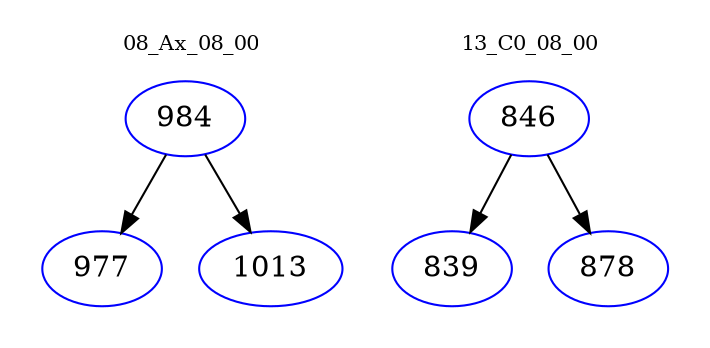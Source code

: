 digraph{
subgraph cluster_0 {
color = white
label = "08_Ax_08_00";
fontsize=10;
T0_984 [label="984", color="blue"]
T0_984 -> T0_977 [color="black"]
T0_977 [label="977", color="blue"]
T0_984 -> T0_1013 [color="black"]
T0_1013 [label="1013", color="blue"]
}
subgraph cluster_1 {
color = white
label = "13_C0_08_00";
fontsize=10;
T1_846 [label="846", color="blue"]
T1_846 -> T1_839 [color="black"]
T1_839 [label="839", color="blue"]
T1_846 -> T1_878 [color="black"]
T1_878 [label="878", color="blue"]
}
}
